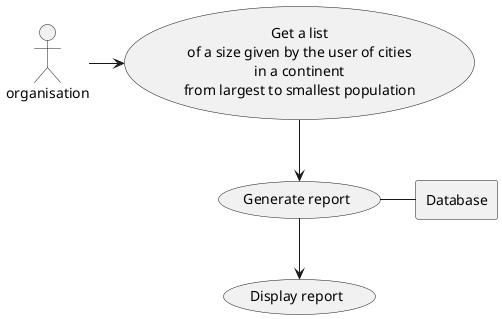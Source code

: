 @startuml
'https://plantuml.com/use-case-diagram

:organisation: as User

rectangle Database

usecase UC1 as "Get a list
of a size given by the user of cities
in a continent
from largest to smallest population"

usecase Use as "Generate report"

usecase Display as "Display report"

User -> UC1
UC1 --> Use
Use - Database
Use --> Display

@enduml